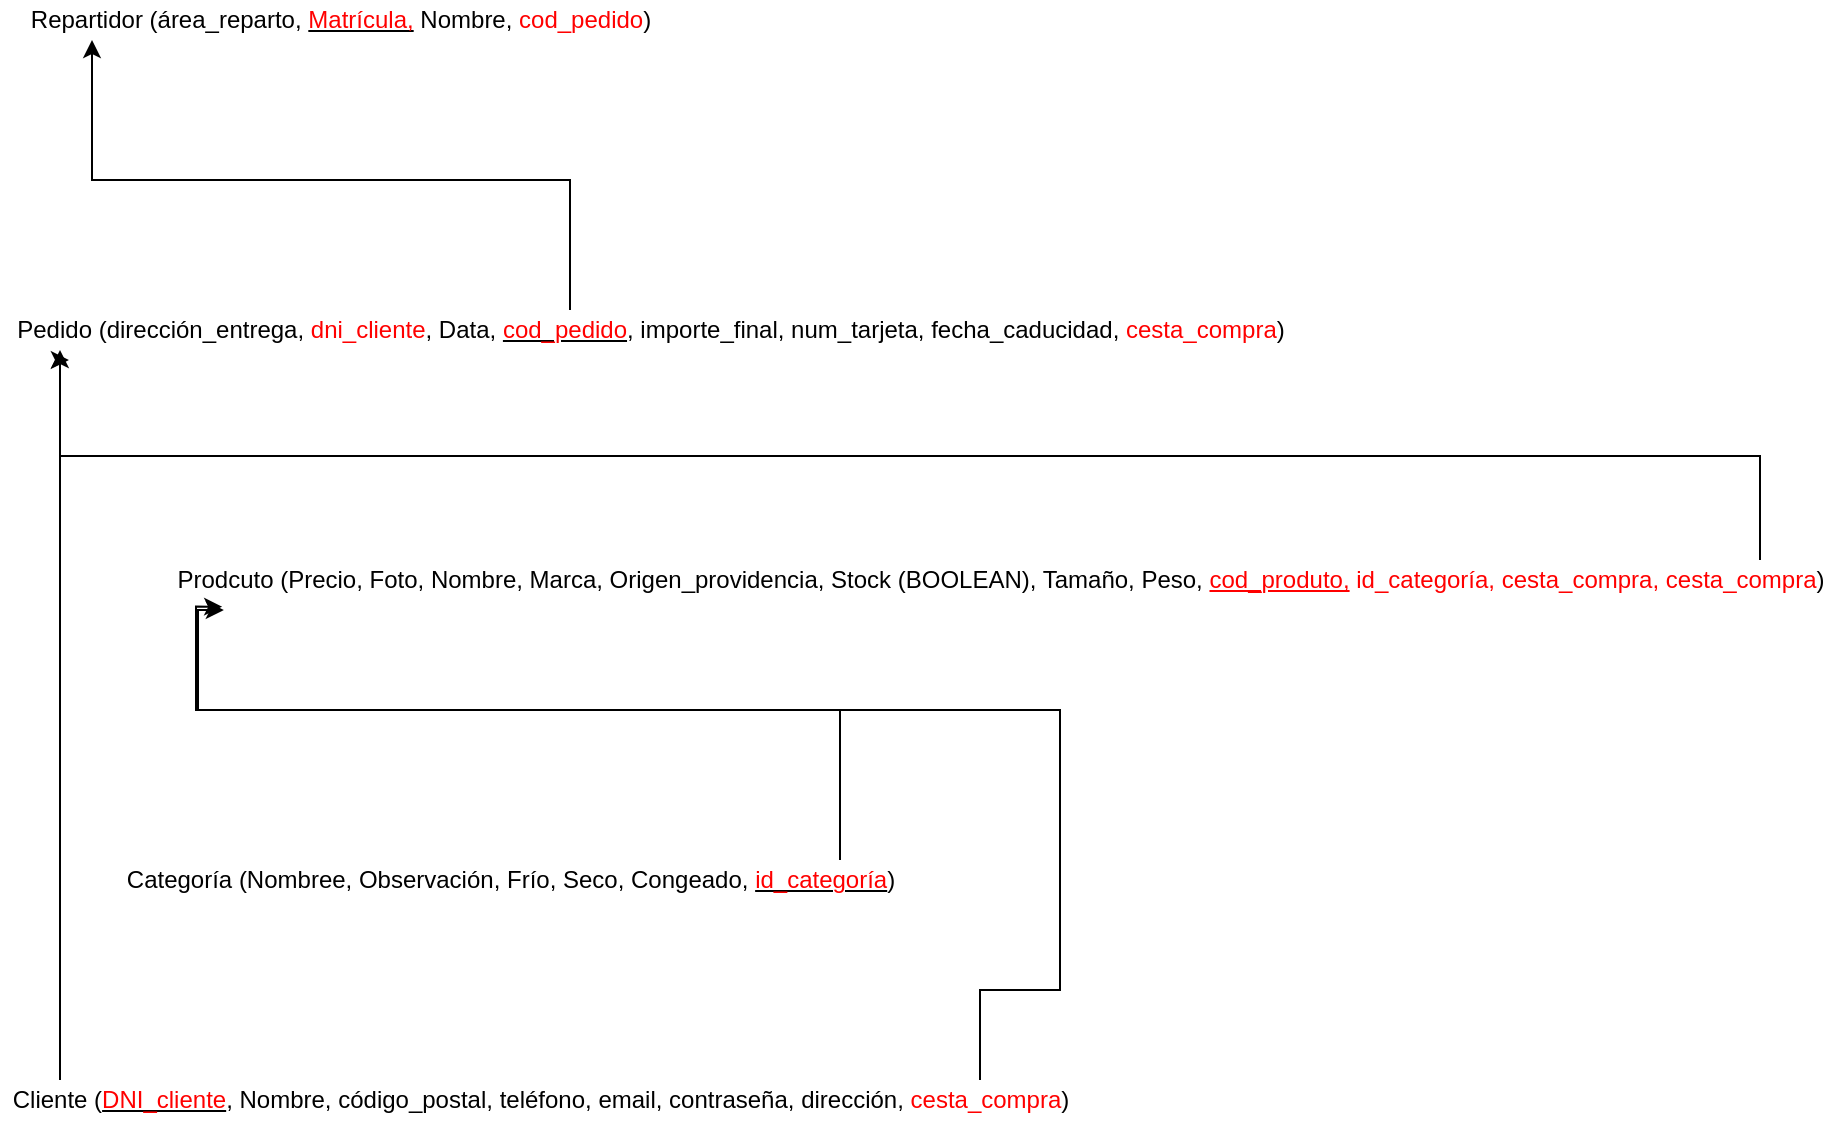 <mxfile version="14.5.1" type="device"><diagram name="Página-1" id="qs-GxoNhlFyHQG6hka3g"><mxGraphModel dx="1086" dy="798" grid="1" gridSize="10" guides="1" tooltips="1" connect="1" arrows="1" fold="1" page="1" pageScale="1" pageWidth="900" pageHeight="1200" math="0" shadow="0"><root><mxCell id="0"/><mxCell id="1" parent="0"/><mxCell id="buENtgfz22vFyAEBHKiy-1" value="Repartidor (área_reparto,&amp;nbsp;&lt;u&gt;&lt;font color=&quot;#ff0000&quot;&gt;Matrícula,&lt;/font&gt;&lt;/u&gt; Nombre, &lt;font color=&quot;#ff0000&quot;&gt;cod_pedido&lt;/font&gt;)" style="text;html=1;align=center;verticalAlign=middle;resizable=0;points=[];autosize=1;strokeColor=none;fillColor=none;" parent="1" vertex="1"><mxGeometry x="115" y="105" width="330" height="20" as="geometry"/></mxCell><mxCell id="buENtgfz22vFyAEBHKiy-2" value="Pedido (dirección_entrega, &lt;font color=&quot;#ff0000&quot;&gt;dni_cliente&lt;/font&gt;, Data, &lt;u&gt;&lt;font color=&quot;#ff0000&quot;&gt;cod_pedido&lt;/font&gt;&lt;/u&gt;, importe_final, num_tarjeta, fecha_caducidad,&amp;nbsp;&lt;span style=&quot;color: rgb(255 , 0 , 0)&quot;&gt;cesta_compra&lt;/span&gt;)" style="text;html=1;align=center;verticalAlign=middle;resizable=0;points=[];autosize=1;strokeColor=none;fillColor=none;" parent="1" vertex="1"><mxGeometry x="110" y="260" width="650" height="20" as="geometry"/></mxCell><mxCell id="JILM00tcwD2Usry2hPw8-3" style="edgeStyle=orthogonalEdgeStyle;rounded=0;orthogonalLoop=1;jettySize=auto;html=1;entryX=0.038;entryY=1.25;entryDx=0;entryDy=0;entryPerimeter=0;" edge="1" parent="1" source="buENtgfz22vFyAEBHKiy-4" target="buENtgfz22vFyAEBHKiy-6"><mxGeometry relative="1" as="geometry"><Array as="points"><mxPoint x="530" y="460"/><mxPoint x="209" y="460"/></Array></mxGeometry></mxCell><mxCell id="buENtgfz22vFyAEBHKiy-4" value="Categoría (Nombree, Observación, Frío, Seco, Congeado, &lt;u&gt;&lt;font color=&quot;#ff0000&quot;&gt;id_categoría&lt;/font&gt;&lt;/u&gt;)" style="text;html=1;align=center;verticalAlign=middle;resizable=0;points=[];autosize=1;strokeColor=none;fillColor=none;" parent="1" vertex="1"><mxGeometry x="165" y="535" width="400" height="20" as="geometry"/></mxCell><mxCell id="JILM00tcwD2Usry2hPw8-1" style="edgeStyle=orthogonalEdgeStyle;rounded=0;orthogonalLoop=1;jettySize=auto;html=1;entryX=0.037;entryY=1.167;entryDx=0;entryDy=0;entryPerimeter=0;" edge="1" parent="1" source="buENtgfz22vFyAEBHKiy-5" target="buENtgfz22vFyAEBHKiy-6"><mxGeometry relative="1" as="geometry"><mxPoint x="610" y="460" as="targetPoint"/><Array as="points"><mxPoint x="600" y="600"/><mxPoint x="640" y="600"/><mxPoint x="640" y="460"/><mxPoint x="208" y="460"/></Array></mxGeometry></mxCell><mxCell id="buENtgfz22vFyAEBHKiy-5" value="Cliente (&lt;u&gt;&lt;font color=&quot;#ff0000&quot;&gt;DNI_cliente&lt;/font&gt;&lt;/u&gt;, Nombre, código_postal, teléfono, email, contraseña, dirección, &lt;font color=&quot;#ff0000&quot;&gt;cesta_compra&lt;/font&gt;)" style="text;html=1;align=center;verticalAlign=middle;resizable=0;points=[];autosize=1;strokeColor=none;fillColor=none;" parent="1" vertex="1"><mxGeometry x="110" y="645" width="540" height="20" as="geometry"/></mxCell><mxCell id="JILM00tcwD2Usry2hPw8-4" style="edgeStyle=orthogonalEdgeStyle;rounded=0;orthogonalLoop=1;jettySize=auto;html=1;entryX=0.053;entryY=1.25;entryDx=0;entryDy=0;entryPerimeter=0;" edge="1" parent="1" source="buENtgfz22vFyAEBHKiy-6" target="buENtgfz22vFyAEBHKiy-2"><mxGeometry relative="1" as="geometry"><Array as="points"><mxPoint x="990" y="333"/><mxPoint x="140" y="333"/><mxPoint x="140" y="285"/></Array></mxGeometry></mxCell><mxCell id="buENtgfz22vFyAEBHKiy-6" value="Prodcuto (Precio, Foto, Nombre, Marca, Origen_providencia, Stock (BOOLEAN), Tamaño, Peso, &lt;font color=&quot;#ff0000&quot;&gt;&lt;u&gt;cod_produto,&lt;/u&gt; id_categoría,&amp;nbsp;&lt;/font&gt;&lt;span style=&quot;color: rgb(255 , 0 , 0)&quot;&gt;cesta_compra,&amp;nbsp;&lt;/span&gt;&lt;span style=&quot;color: rgb(255 , 0 , 0)&quot;&gt;cesta_compra&lt;/span&gt;)" style="text;html=1;align=center;verticalAlign=middle;resizable=0;points=[];autosize=1;strokeColor=none;fillColor=none;" parent="1" vertex="1"><mxGeometry x="190" y="385" width="840" height="20" as="geometry"/></mxCell><mxCell id="buENtgfz22vFyAEBHKiy-10" style="edgeStyle=orthogonalEdgeStyle;rounded=0;orthogonalLoop=1;jettySize=auto;html=1;" parent="1" source="buENtgfz22vFyAEBHKiy-5" edge="1"><mxGeometry relative="1" as="geometry"><Array as="points"><mxPoint x="140" y="280"/></Array><mxPoint x="140" y="280" as="targetPoint"/></mxGeometry></mxCell><mxCell id="buENtgfz22vFyAEBHKiy-14" style="edgeStyle=orthogonalEdgeStyle;rounded=0;orthogonalLoop=1;jettySize=auto;html=1;" parent="1" source="buENtgfz22vFyAEBHKiy-2" target="buENtgfz22vFyAEBHKiy-1" edge="1"><mxGeometry relative="1" as="geometry"><Array as="points"><mxPoint x="395" y="195"/><mxPoint x="156" y="195"/></Array></mxGeometry></mxCell></root></mxGraphModel></diagram></mxfile>